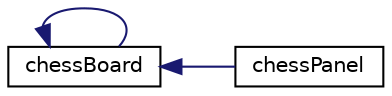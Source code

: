 digraph "Graphical Class Hierarchy"
{
  edge [fontname="Helvetica",fontsize="10",labelfontname="Helvetica",labelfontsize="10"];
  node [fontname="Helvetica",fontsize="10",shape=record];
  rankdir="LR";
  Node0 [label="QWidget",height=0.2,width=0.4,color="grey75", fillcolor="white", style="filled"];
  Node0 -> Node0 [dir="back",color="midnightblue",fontsize="10",style="solid",fontname="Helvetica"];
  Node0 [label="chessBoard",height=0.2,width=0.4,color="black", fillcolor="white", style="filled",URL="$classchessBoard.html",tooltip="Klasa chessBoard odpowiada za prawidłowe wyświetlanie i działanie szachownicy. "];
  Node0 -> Node2 [dir="back",color="midnightblue",fontsize="10",style="solid",fontname="Helvetica"];
  Node2 [label="chessPanel",height=0.2,width=0.4,color="black", fillcolor="white", style="filled",URL="$classchessPanel.html"];
}
